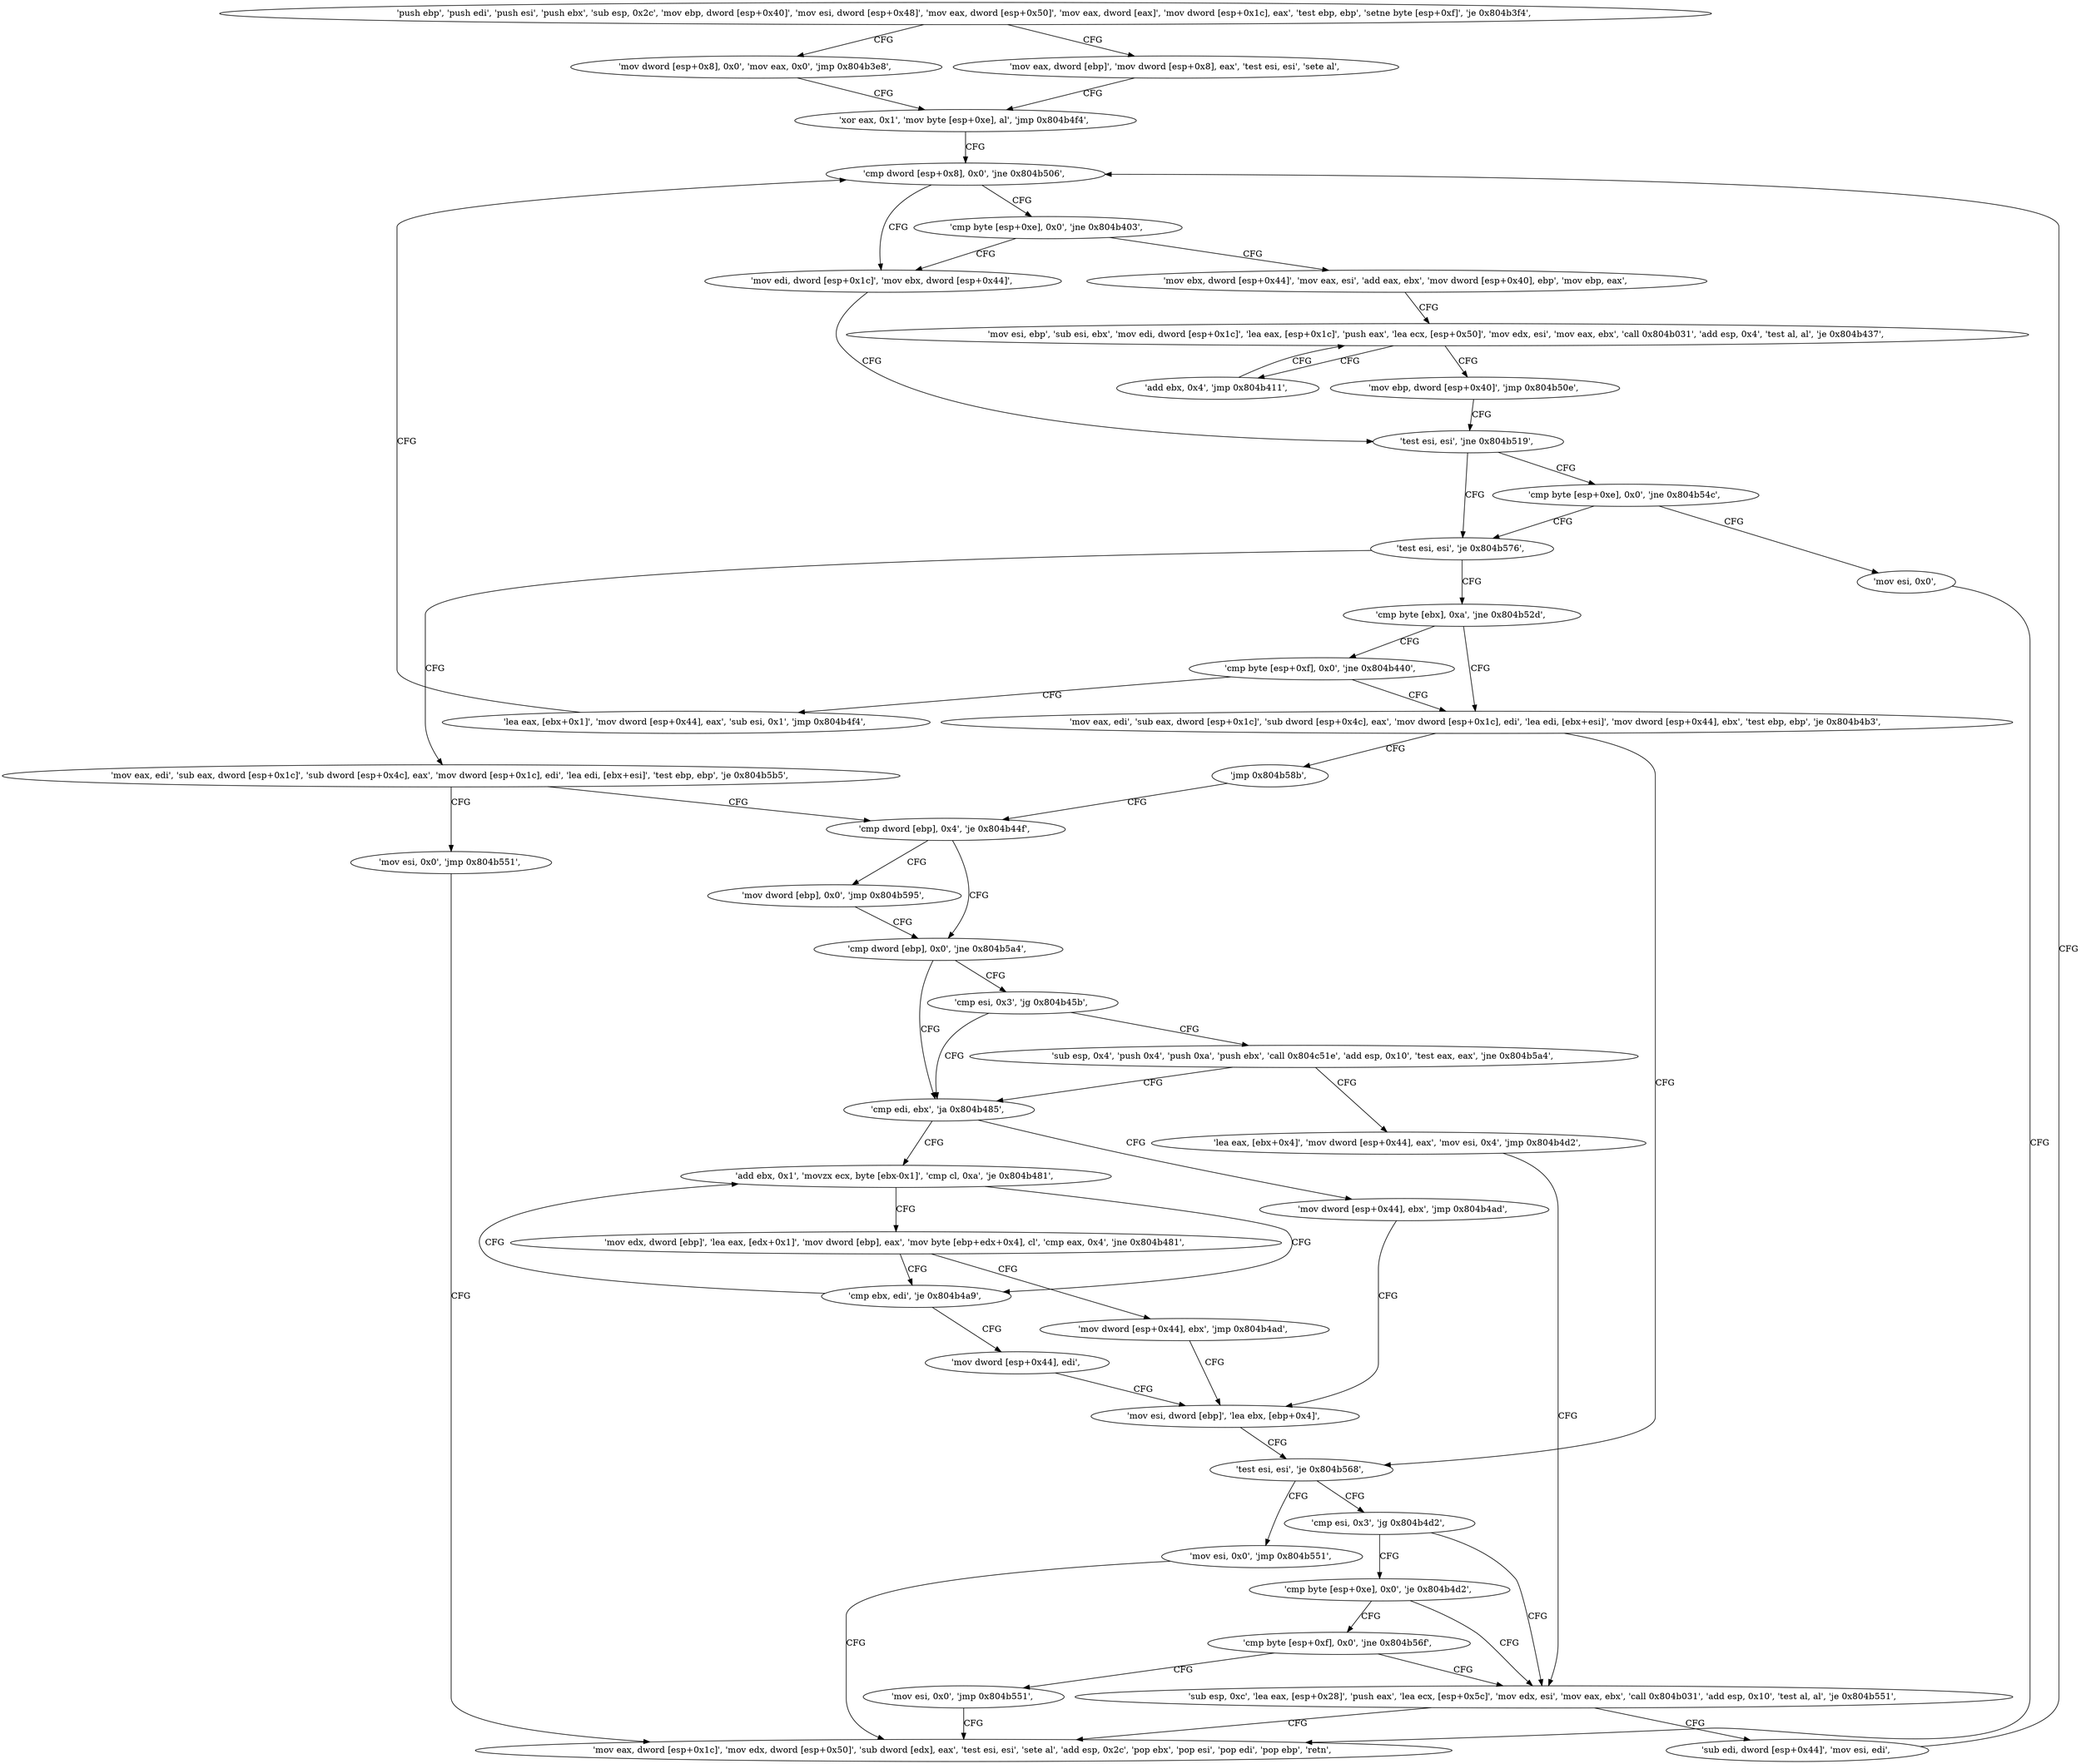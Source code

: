 digraph "func" {
"134525882" [label = "'push ebp', 'push edi', 'push esi', 'push ebx', 'sub esp, 0x2c', 'mov ebp, dword [esp+0x40]', 'mov esi, dword [esp+0x48]', 'mov eax, dword [esp+0x50]', 'mov eax, dword [eax]', 'mov dword [esp+0x1c], eax', 'test ebp, ebp', 'setne byte [esp+0xf]', 'je 0x804b3f4', " ]
"134525940" [label = "'mov dword [esp+0x8], 0x0', 'mov eax, 0x0', 'jmp 0x804b3e8', " ]
"134525916" [label = "'mov eax, dword [ebp]', 'mov dword [esp+0x8], eax', 'test esi, esi', 'sete al', " ]
"134525928" [label = "'xor eax, 0x1', 'mov byte [esp+0xe], al', 'jmp 0x804b4f4', " ]
"134526196" [label = "'cmp dword [esp+0x8], 0x0', 'jne 0x804b506', " ]
"134526214" [label = "'mov edi, dword [esp+0x1c]', 'mov ebx, dword [esp+0x44]', " ]
"134526203" [label = "'cmp byte [esp+0xe], 0x0', 'jne 0x804b403', " ]
"134526222" [label = "'test esi, esi', 'jne 0x804b519', " ]
"134525955" [label = "'mov ebx, dword [esp+0x44]', 'mov eax, esi', 'add eax, ebx', 'mov dword [esp+0x40], ebp', 'mov ebp, eax', " ]
"134526233" [label = "'test esi, esi', 'je 0x804b576', " ]
"134526326" [label = "'mov eax, edi', 'sub eax, dword [esp+0x1c]', 'sub dword [esp+0x4c], eax', 'mov dword [esp+0x1c], edi', 'lea edi, [ebx+esi]', 'test ebp, ebp', 'je 0x804b5b5', " ]
"134526237" [label = "'cmp byte [ebx], 0xa', 'jne 0x804b52d', " ]
"134526226" [label = "'cmp byte [esp+0xe], 0x0', 'jne 0x804b54c', " ]
"134526284" [label = "'mov esi, 0x0', " ]
"134525969" [label = "'mov esi, ebp', 'sub esi, ebx', 'mov edi, dword [esp+0x1c]', 'lea eax, [esp+0x1c]', 'push eax', 'lea ecx, [esp+0x50]', 'mov edx, esi', 'mov eax, ebx', 'call 0x804b031', 'add esp, 0x4', 'test al, al', 'je 0x804b437', " ]
"134526389" [label = "'mov esi, 0x0', 'jmp 0x804b551', " ]
"134526347" [label = "'cmp dword [ebp], 0x4', 'je 0x804b44f', " ]
"134526253" [label = "'mov eax, edi', 'sub eax, dword [esp+0x1c]', 'sub dword [esp+0x4c], eax', 'mov dword [esp+0x1c], edi', 'lea edi, [ebx+esi]', 'mov dword [esp+0x44], ebx', 'test ebp, ebp', 'je 0x804b4b3', " ]
"134526242" [label = "'cmp byte [esp+0xf], 0x0', 'jne 0x804b440', " ]
"134526289" [label = "'mov eax, dword [esp+0x1c]', 'mov edx, dword [esp+0x50]', 'sub dword [edx], eax', 'test esi, esi', 'sete al', 'add esp, 0x2c', 'pop ebx', 'pop esi', 'pop edi', 'pop ebp', 'retn', " ]
"134526007" [label = "'mov ebp, dword [esp+0x40]', 'jmp 0x804b50e', " ]
"134526002" [label = "'add ebx, 0x4', 'jmp 0x804b411', " ]
"134526031" [label = "'mov dword [ebp], 0x0', 'jmp 0x804b595', " ]
"134526357" [label = "'cmp dword [ebp], 0x0', 'jne 0x804b5a4', " ]
"134526131" [label = "'test esi, esi', 'je 0x804b568', " ]
"134526282" [label = "'jmp 0x804b58b', " ]
"134526016" [label = "'lea eax, [ebx+0x1]', 'mov dword [esp+0x44], eax', 'sub esi, 0x1', 'jmp 0x804b4f4', " ]
"134526372" [label = "'cmp edi, ebx', 'ja 0x804b485', " ]
"134526363" [label = "'cmp esi, 0x3', 'jg 0x804b45b', " ]
"134526312" [label = "'mov esi, 0x0', 'jmp 0x804b551', " ]
"134526139" [label = "'cmp esi, 0x3', 'jg 0x804b4d2', " ]
"134526085" [label = "'add ebx, 0x1', 'movzx ecx, byte [ebx-0x1]', 'cmp cl, 0xa', 'je 0x804b481', " ]
"134526380" [label = "'mov dword [esp+0x44], ebx', 'jmp 0x804b4ad', " ]
"134526043" [label = "'sub esp, 0x4', 'push 0x4', 'push 0xa', 'push ebx', 'call 0x804c51e', 'add esp, 0x10', 'test eax, eax', 'jne 0x804b5a4', " ]
"134526162" [label = "'sub esp, 0xc', 'lea eax, [esp+0x28]', 'push eax', 'lea ecx, [esp+0x5c]', 'mov edx, esi', 'mov eax, ebx', 'call 0x804b031', 'add esp, 0x10', 'test al, al', 'je 0x804b551', " ]
"134526144" [label = "'cmp byte [esp+0xe], 0x0', 'je 0x804b4d2', " ]
"134526081" [label = "'cmp ebx, edi', 'je 0x804b4a9', " ]
"134526097" [label = "'mov edx, dword [ebp]', 'lea eax, [edx+0x1]', 'mov dword [ebp], eax', 'mov byte [ebp+edx+0x4], cl', 'cmp eax, 0x4', 'jne 0x804b481', " ]
"134526125" [label = "'mov esi, dword [ebp]', 'lea ebx, [ebp+0x4]', " ]
"134526067" [label = "'lea eax, [ebx+0x4]', 'mov dword [esp+0x44], eax', 'mov esi, 0x4', 'jmp 0x804b4d2', " ]
"134526190" [label = "'sub edi, dword [esp+0x44]', 'mov esi, edi', " ]
"134526151" [label = "'cmp byte [esp+0xf], 0x0', 'jne 0x804b56f', " ]
"134526121" [label = "'mov dword [esp+0x44], edi', " ]
"134526115" [label = "'mov dword [esp+0x44], ebx', 'jmp 0x804b4ad', " ]
"134526319" [label = "'mov esi, 0x0', 'jmp 0x804b551', " ]
"134525882" -> "134525940" [ label = "CFG" ]
"134525882" -> "134525916" [ label = "CFG" ]
"134525940" -> "134525928" [ label = "CFG" ]
"134525916" -> "134525928" [ label = "CFG" ]
"134525928" -> "134526196" [ label = "CFG" ]
"134526196" -> "134526214" [ label = "CFG" ]
"134526196" -> "134526203" [ label = "CFG" ]
"134526214" -> "134526222" [ label = "CFG" ]
"134526203" -> "134525955" [ label = "CFG" ]
"134526203" -> "134526214" [ label = "CFG" ]
"134526222" -> "134526233" [ label = "CFG" ]
"134526222" -> "134526226" [ label = "CFG" ]
"134525955" -> "134525969" [ label = "CFG" ]
"134526233" -> "134526326" [ label = "CFG" ]
"134526233" -> "134526237" [ label = "CFG" ]
"134526326" -> "134526389" [ label = "CFG" ]
"134526326" -> "134526347" [ label = "CFG" ]
"134526237" -> "134526253" [ label = "CFG" ]
"134526237" -> "134526242" [ label = "CFG" ]
"134526226" -> "134526284" [ label = "CFG" ]
"134526226" -> "134526233" [ label = "CFG" ]
"134526284" -> "134526289" [ label = "CFG" ]
"134525969" -> "134526007" [ label = "CFG" ]
"134525969" -> "134526002" [ label = "CFG" ]
"134526389" -> "134526289" [ label = "CFG" ]
"134526347" -> "134526031" [ label = "CFG" ]
"134526347" -> "134526357" [ label = "CFG" ]
"134526253" -> "134526131" [ label = "CFG" ]
"134526253" -> "134526282" [ label = "CFG" ]
"134526242" -> "134526016" [ label = "CFG" ]
"134526242" -> "134526253" [ label = "CFG" ]
"134526007" -> "134526222" [ label = "CFG" ]
"134526002" -> "134525969" [ label = "CFG" ]
"134526031" -> "134526357" [ label = "CFG" ]
"134526357" -> "134526372" [ label = "CFG" ]
"134526357" -> "134526363" [ label = "CFG" ]
"134526131" -> "134526312" [ label = "CFG" ]
"134526131" -> "134526139" [ label = "CFG" ]
"134526282" -> "134526347" [ label = "CFG" ]
"134526016" -> "134526196" [ label = "CFG" ]
"134526372" -> "134526085" [ label = "CFG" ]
"134526372" -> "134526380" [ label = "CFG" ]
"134526363" -> "134526043" [ label = "CFG" ]
"134526363" -> "134526372" [ label = "CFG" ]
"134526312" -> "134526289" [ label = "CFG" ]
"134526139" -> "134526162" [ label = "CFG" ]
"134526139" -> "134526144" [ label = "CFG" ]
"134526085" -> "134526081" [ label = "CFG" ]
"134526085" -> "134526097" [ label = "CFG" ]
"134526380" -> "134526125" [ label = "CFG" ]
"134526043" -> "134526372" [ label = "CFG" ]
"134526043" -> "134526067" [ label = "CFG" ]
"134526162" -> "134526289" [ label = "CFG" ]
"134526162" -> "134526190" [ label = "CFG" ]
"134526144" -> "134526162" [ label = "CFG" ]
"134526144" -> "134526151" [ label = "CFG" ]
"134526081" -> "134526121" [ label = "CFG" ]
"134526081" -> "134526085" [ label = "CFG" ]
"134526097" -> "134526081" [ label = "CFG" ]
"134526097" -> "134526115" [ label = "CFG" ]
"134526125" -> "134526131" [ label = "CFG" ]
"134526067" -> "134526162" [ label = "CFG" ]
"134526190" -> "134526196" [ label = "CFG" ]
"134526151" -> "134526319" [ label = "CFG" ]
"134526151" -> "134526162" [ label = "CFG" ]
"134526121" -> "134526125" [ label = "CFG" ]
"134526115" -> "134526125" [ label = "CFG" ]
"134526319" -> "134526289" [ label = "CFG" ]
}
